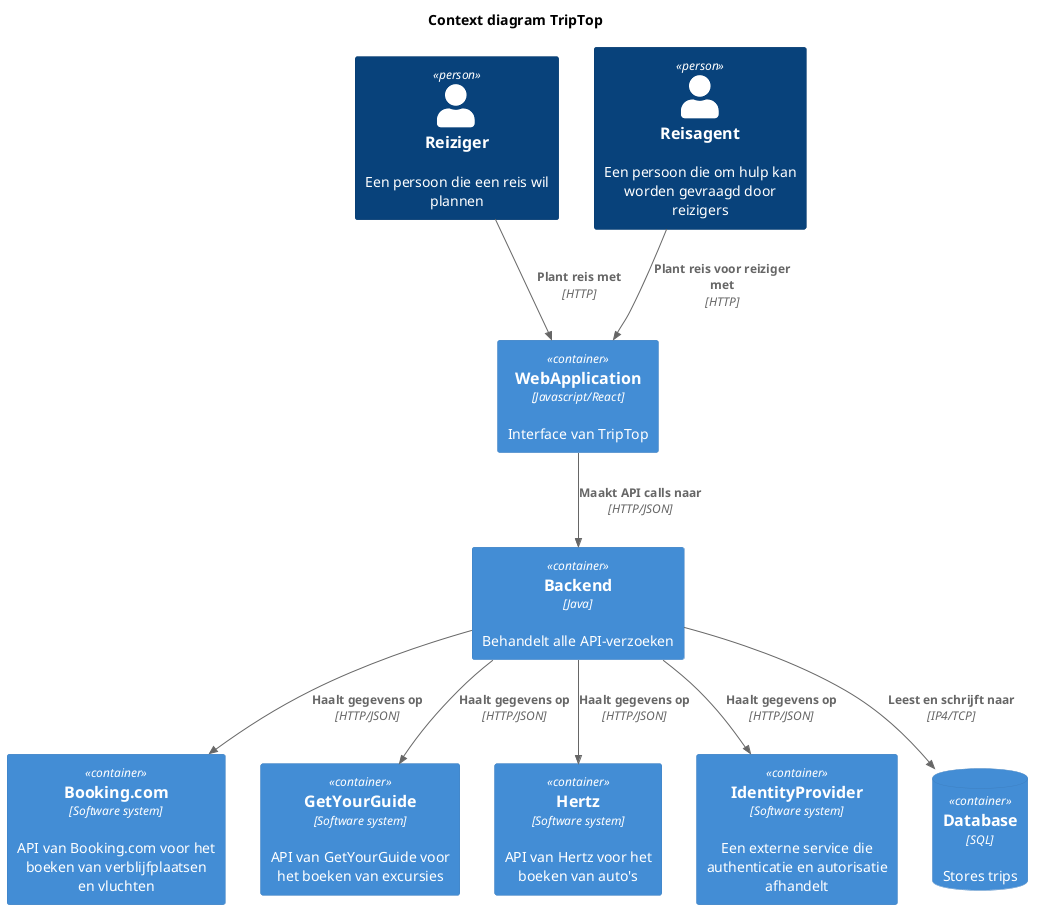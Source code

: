 @startuml
!include <C4/C4>
!include <C4/C4_Context>
!include <C4/C4_Container>
title Context diagram TripTop

Person(Reiziger, "Reiziger", "Een persoon die een reis wil plannen")
Person(Reisagent, "Reisagent", "Een persoon die om hulp kan worden gevraagd door reizigers")

Container(WebApplication, "WebApplication", $techn="Javascript/React", $descr="Interface van TripTop", $tags="", $link="")
Container(Backend, "Backend", $techn="Java", $descr="Behandelt alle API-verzoeken", $tags="", $link="")
Container(BookingAPI, "Booking.com", $techn="Software system", $descr="API van Booking.com voor het boeken van verblijfplaatsen en vluchten", $tags="", $link="")
Container(GetYourGuideAPI, "GetYourGuide",$techn="Software system", $descr="API van GetYourGuide voor het boeken van excursies", $tags="", $link="")
Container(HertzAPI, "Hertz", $techn="Software system", $descr="API van Hertz voor het boeken van auto's", $tags="", $link="")
Container(IdentityProvider, "IdentityProvider", $techn="Software system", $descr="Een externe service die authenticatie en autorisatie afhandelt", $tags="", $link="")

ContainerDb(Database, "Database", $techn="SQL", $descr="Stores trips", $tags="", $link="")

Rel(Reiziger, WebApplication, "Plant reis met", $techn="HTTP", $tags="", $link="")
Rel(Reisagent, WebApplication, "Plant reis voor reiziger met", $techn="HTTP", $tags="", $link="")
Rel(WebApplication, Backend, "Maakt API calls naar", $techn="HTTP/JSON", $tags="", $link="")
Rel(Backend, Database, "Leest en schrijft naar", $techn="IP4/TCP", $tags="", $link="")
Rel(Backend, BookingAPI, "Haalt gegevens op", $techn="HTTP/JSON", $tags="", $link="")
Rel(Backend, GetYourGuideAPI, "Haalt gegevens op", $techn="HTTP/JSON", $tags="", $link="")
Rel(Backend, HertzAPI, "Haalt gegevens op", $techn="HTTP/JSON", $tags="", $link="")
Rel(Backend, IdentityProvider, "Haalt gegevens op", $techn="HTTP/JSON", $tags="", $link="")
@enduml